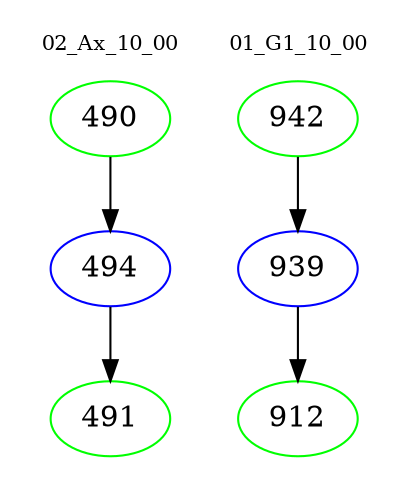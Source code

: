 digraph{
subgraph cluster_0 {
color = white
label = "02_Ax_10_00";
fontsize=10;
T0_490 [label="490", color="green"]
T0_490 -> T0_494 [color="black"]
T0_494 [label="494", color="blue"]
T0_494 -> T0_491 [color="black"]
T0_491 [label="491", color="green"]
}
subgraph cluster_1 {
color = white
label = "01_G1_10_00";
fontsize=10;
T1_942 [label="942", color="green"]
T1_942 -> T1_939 [color="black"]
T1_939 [label="939", color="blue"]
T1_939 -> T1_912 [color="black"]
T1_912 [label="912", color="green"]
}
}
